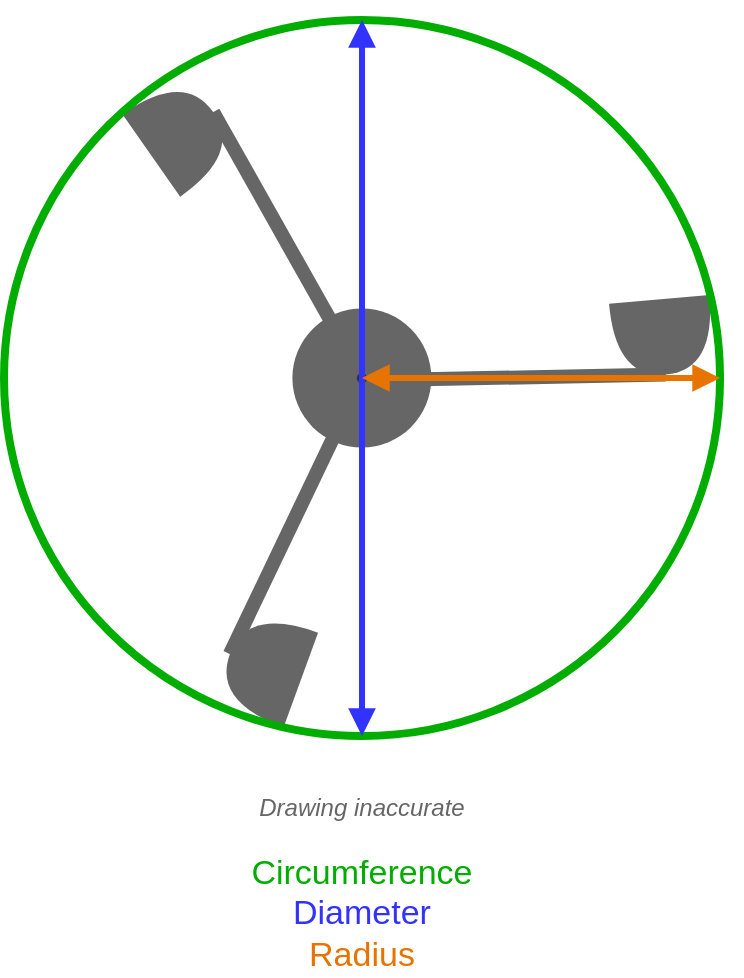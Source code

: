 <mxfile version="15.8.7" type="device" pages="4"><diagram id="dmpY903ZMqtSFZtjx5pF" name="anemometer"><mxGraphModel dx="1102" dy="865" grid="1" gridSize="10" guides="1" tooltips="1" connect="1" arrows="1" fold="1" page="1" pageScale="1" pageWidth="827" pageHeight="1169" math="0" shadow="0"><root><mxCell id="0"/><mxCell id="1" parent="0"/><mxCell id="X0RVfsLY2-Rq22pgEIE5-37" value="" style="group;rotation=-120;" parent="1" vertex="1" connectable="0"><mxGeometry x="304.242" y="450.031" width="53.448" height="42.01" as="geometry"/></mxCell><mxCell id="X0RVfsLY2-Rq22pgEIE5-38" value="" style="shape=or;whiteSpace=wrap;html=1;strokeColor=none;strokeWidth=4;fillColor=#666666;rotation=-35;" parent="X0RVfsLY2-Rq22pgEIE5-37" vertex="1"><mxGeometry y="-8.339" width="37.765" height="50.348" as="geometry"/></mxCell><mxCell id="X0RVfsLY2-Rq22pgEIE5-39" value="" style="endArrow=none;html=1;rounded=0;strokeWidth=7;strokeColor=#666666;entryX=1;entryY=0.5;entryDx=0;entryDy=0;entryPerimeter=0;endSize=6;exitX=1;exitY=0.5;exitDx=0;exitDy=0;" parent="1" target="X0RVfsLY2-Rq22pgEIE5-38" edge="1"><mxGeometry width="50" height="50" relative="1" as="geometry"><mxPoint x="402.431" y="569.369" as="sourcePoint"/><mxPoint x="211.341" y="1038.411" as="targetPoint"/><Array as="points"/></mxGeometry></mxCell><mxCell id="X0RVfsLY2-Rq22pgEIE5-3" value="" style="ellipse;whiteSpace=wrap;html=1;aspect=fixed;strokeColor=none;strokeWidth=4;fillColor=#666666;" parent="1" vertex="1"><mxGeometry x="378.193" y="554.263" width="69.487" height="69.487" as="geometry"/></mxCell><mxCell id="X0RVfsLY2-Rq22pgEIE5-4" value="" style="ellipse;whiteSpace=wrap;html=1;aspect=fixed;strokeColor=none;strokeWidth=4;fillColor=#333333;" parent="1" vertex="1"><mxGeometry x="410.398" y="586.467" width="5.222" height="5.222" as="geometry"/></mxCell><mxCell id="X0RVfsLY2-Rq22pgEIE5-44" value="" style="group;rotation=-245;" parent="1" vertex="1" connectable="0"><mxGeometry x="336.718" y="703.815" width="53.448" height="42.01" as="geometry"/></mxCell><mxCell id="X0RVfsLY2-Rq22pgEIE5-45" value="" style="shape=or;whiteSpace=wrap;html=1;strokeColor=none;strokeWidth=4;fillColor=#666666;rotation=-160;" parent="X0RVfsLY2-Rq22pgEIE5-44" vertex="1"><mxGeometry x="9.064" y="4.532" width="37.765" height="50.348" as="geometry"/></mxCell><mxCell id="X0RVfsLY2-Rq22pgEIE5-46" value="" style="endArrow=none;html=1;rounded=0;strokeWidth=7;strokeColor=#666666;entryX=1;entryY=0.5;entryDx=0;entryDy=0;entryPerimeter=0;endSize=6;exitX=1;exitY=0.5;exitDx=0;exitDy=0;" parent="1" target="X0RVfsLY2-Rq22pgEIE5-45" edge="1"><mxGeometry width="50" height="50" relative="1" as="geometry"><mxPoint x="403.184" y="609.402" as="sourcePoint"/><mxPoint x="897.147" y="496.862" as="targetPoint"/><Array as="points"/></mxGeometry></mxCell><mxCell id="X0RVfsLY2-Rq22pgEIE5-19" value="" style="group" parent="1" vertex="1" connectable="0"><mxGeometry x="536.524" y="547.465" width="53.448" height="42.01" as="geometry"/></mxCell><mxCell id="X0RVfsLY2-Rq22pgEIE5-20" value="" style="shape=or;whiteSpace=wrap;html=1;strokeColor=none;strokeWidth=4;fillColor=#666666;rotation=85;" parent="X0RVfsLY2-Rq22pgEIE5-19" vertex="1"><mxGeometry x="7.842" y="-4.169" width="37.765" height="50.348" as="geometry"/></mxCell><mxCell id="X0RVfsLY2-Rq22pgEIE5-21" value="" style="endArrow=none;html=1;rounded=0;strokeWidth=7;strokeColor=#666666;entryX=1;entryY=0.5;entryDx=0;entryDy=0;entryPerimeter=0;endSize=6;exitX=1;exitY=0.5;exitDx=0;exitDy=0;" parent="1" target="X0RVfsLY2-Rq22pgEIE5-20" edge="1"><mxGeometry width="50" height="50" relative="1" as="geometry"><mxPoint x="443.217" y="589.671" as="sourcePoint"/><mxPoint x="132.384" y="190.026" as="targetPoint"/><Array as="points"/></mxGeometry></mxCell><mxCell id="X0RVfsLY2-Rq22pgEIE5-1" value="" style="ellipse;whiteSpace=wrap;html=1;aspect=fixed;strokeColor=#00AD00;strokeWidth=4;fillColor=none;" parent="1" vertex="1"><mxGeometry x="234" y="410" width="358.01" height="358.01" as="geometry"/></mxCell><mxCell id="X0RVfsLY2-Rq22pgEIE5-49" value="&lt;font&gt;&lt;font color=&quot;#666666&quot; style=&quot;font-style: italic ; font-size: 12px&quot;&gt;Drawing inaccurate&lt;/font&gt;&lt;br&gt;&lt;br&gt;&lt;font style=&quot;font-size: 17px&quot; color=&quot;#00ad00&quot;&gt;Circumference&lt;/font&gt;&lt;font color=&quot;#009900&quot; style=&quot;font-size: 18px&quot;&gt;&lt;br&gt;&lt;/font&gt;&lt;font style=&quot;font-size: 17px&quot; color=&quot;#3333ff&quot;&gt;Diameter&lt;/font&gt;&lt;br&gt;&lt;font style=&quot;font-size: 17px&quot; color=&quot;#e87400&quot;&gt;Radius&lt;/font&gt;&lt;br&gt;&lt;/font&gt;" style="text;html=1;strokeColor=none;fillColor=none;align=center;verticalAlign=top;whiteSpace=wrap;rounded=0;" parent="1" vertex="1"><mxGeometry x="246.848" y="789.917" width="332.33" height="83.083" as="geometry"/></mxCell><mxCell id="X0RVfsLY2-Rq22pgEIE5-50" value="" style="endArrow=block;startArrow=block;html=1;rounded=0;fontSize=12;fontColor=none;endSize=6;strokeColor=#3333FF;strokeWidth=3;entryX=0.5;entryY=0;entryDx=0;entryDy=0;exitX=0.5;exitY=1;exitDx=0;exitDy=0;noLabel=1;labelBackgroundColor=none;startFill=1;endFill=1;" parent="1" source="X0RVfsLY2-Rq22pgEIE5-1" target="X0RVfsLY2-Rq22pgEIE5-1" edge="1"><mxGeometry width="50" height="50" relative="1" as="geometry"><mxPoint x="409.984" y="502.902" as="sourcePoint"/><mxPoint x="447.749" y="465.137" as="targetPoint"/></mxGeometry></mxCell><mxCell id="X0RVfsLY2-Rq22pgEIE5-51" value="" style="endArrow=block;startArrow=block;html=1;rounded=0;fontSize=12;fontColor=none;endSize=6;strokeColor=#E87400;strokeWidth=3;entryX=1;entryY=0.5;entryDx=0;entryDy=0;noLabel=1;labelBackgroundColor=none;startFill=1;endFill=1;" parent="1" target="X0RVfsLY2-Rq22pgEIE5-1" edge="1"><mxGeometry width="50" height="50" relative="1" as="geometry"><mxPoint x="413.005" y="589.007" as="sourcePoint"/><mxPoint x="420.558" y="417.553" as="targetPoint"/></mxGeometry></mxCell></root></mxGraphModel></diagram><diagram id="_HsJQ_Pob4rarpgLDHNA" name="pulses"><mxGraphModel dx="760" dy="597" grid="1" gridSize="10" guides="1" tooltips="1" connect="1" arrows="1" fold="1" page="1" pageScale="1" pageWidth="827" pageHeight="1169" math="0" shadow="0"><root><mxCell id="51ZOHnbomncXOobx5Drm-0"/><mxCell id="51ZOHnbomncXOobx5Drm-1" parent="51ZOHnbomncXOobx5Drm-0"/><mxCell id="51ZOHnbomncXOobx5Drm-2" value="&lt;font color=&quot;#3333ff&quot;&gt;HIGH&lt;/font&gt;" style="text;html=1;align=center;verticalAlign=middle;whiteSpace=wrap;rounded=0;" parent="51ZOHnbomncXOobx5Drm-1" vertex="1"><mxGeometry x="209" y="467" width="60" height="30" as="geometry"/></mxCell><mxCell id="51ZOHnbomncXOobx5Drm-3" value="" style="endArrow=none;html=1;rounded=0;strokeColor=#3333FF;strokeWidth=2;" parent="51ZOHnbomncXOobx5Drm-1" edge="1"><mxGeometry width="50" height="50" relative="1" as="geometry"><mxPoint x="279" y="497" as="sourcePoint"/><mxPoint x="199" y="497" as="targetPoint"/></mxGeometry></mxCell><mxCell id="aJa6KuddF7Cr-fQ_8Lu7-0" value="&lt;font color=&quot;#3333ff&quot;&gt;LOW&lt;/font&gt;" style="text;html=1;align=center;verticalAlign=middle;whiteSpace=wrap;rounded=0;" parent="51ZOHnbomncXOobx5Drm-1" vertex="1"><mxGeometry x="209" y="577" width="60" height="30" as="geometry"/></mxCell><mxCell id="aJa6KuddF7Cr-fQ_8Lu7-1" value="" style="endArrow=none;html=1;rounded=0;strokeColor=#3333FF;strokeWidth=2;" parent="51ZOHnbomncXOobx5Drm-1" edge="1"><mxGeometry width="50" height="50" relative="1" as="geometry"><mxPoint x="279" y="577" as="sourcePoint"/><mxPoint x="199" y="577" as="targetPoint"/></mxGeometry></mxCell><mxCell id="aJa6KuddF7Cr-fQ_8Lu7-2" value="" style="endArrow=none;html=1;rounded=0;fontColor=#3333FF;strokeColor=#000000;strokeWidth=3;" parent="51ZOHnbomncXOobx5Drm-1" edge="1"><mxGeometry width="50" height="50" relative="1" as="geometry"><mxPoint x="319" y="577" as="sourcePoint"/><mxPoint x="629" y="577" as="targetPoint"/><Array as="points"><mxPoint x="399" y="577"/><mxPoint x="399" y="497"/><mxPoint x="439" y="497"/><mxPoint x="439" y="577"/><mxPoint x="519" y="577"/><mxPoint x="519" y="497"/><mxPoint x="559" y="497"/><mxPoint x="559" y="577"/></Array></mxGeometry></mxCell><mxCell id="aJa6KuddF7Cr-fQ_8Lu7-3" value="" style="endArrow=none;html=1;rounded=0;fontColor=#3333FF;strokeColor=#E87400;strokeWidth=2;" parent="51ZOHnbomncXOobx5Drm-1" edge="1"><mxGeometry width="50" height="50" relative="1" as="geometry"><mxPoint x="360" y="602" as="sourcePoint"/><mxPoint x="360" y="472" as="targetPoint"/></mxGeometry></mxCell><mxCell id="aJa6KuddF7Cr-fQ_8Lu7-4" value="" style="endArrow=none;html=1;rounded=0;fontColor=#3333FF;strokeColor=#E87400;strokeWidth=2;" parent="51ZOHnbomncXOobx5Drm-1" edge="1"><mxGeometry width="50" height="50" relative="1" as="geometry"><mxPoint x="480" y="602" as="sourcePoint"/><mxPoint x="480" y="472" as="targetPoint"/></mxGeometry></mxCell><mxCell id="aJa6KuddF7Cr-fQ_8Lu7-5" value="" style="endArrow=none;html=1;rounded=0;fontColor=#3333FF;strokeColor=#E87400;strokeWidth=2;" parent="51ZOHnbomncXOobx5Drm-1" edge="1"><mxGeometry width="50" height="50" relative="1" as="geometry"><mxPoint x="600" y="602" as="sourcePoint"/><mxPoint x="600" y="472" as="targetPoint"/></mxGeometry></mxCell><mxCell id="aJa6KuddF7Cr-fQ_8Lu7-6" value="&lt;font color=&quot;#e87400&quot;&gt;first pulse&lt;br&gt;&lt;/font&gt;" style="text;html=1;strokeColor=none;fillColor=none;align=center;verticalAlign=middle;whiteSpace=wrap;rounded=0;fontColor=#3333FF;" parent="51ZOHnbomncXOobx5Drm-1" vertex="1"><mxGeometry x="370" y="607" width="100" height="30" as="geometry"/></mxCell><mxCell id="aJa6KuddF7Cr-fQ_8Lu7-7" value="&lt;font color=&quot;#e87400&quot;&gt;second pulse&lt;br&gt;&lt;/font&gt;" style="text;html=1;strokeColor=none;fillColor=none;align=center;verticalAlign=middle;whiteSpace=wrap;rounded=0;fontColor=#3333FF;" parent="51ZOHnbomncXOobx5Drm-1" vertex="1"><mxGeometry x="490" y="607" width="100" height="30" as="geometry"/></mxCell><mxCell id="6KPUSwr1HJj05cEhaYYA-0" value="" style="shape=flexArrow;endArrow=classic;startArrow=classic;html=1;rounded=0;fontColor=#00AD00;strokeColor=#00AD00;strokeWidth=1;shadow=0;sketch=0;endSize=6;width=8;" parent="51ZOHnbomncXOobx5Drm-1" edge="1"><mxGeometry width="100" height="100" relative="1" as="geometry"><mxPoint x="360" y="672" as="sourcePoint"/><mxPoint x="600" y="672" as="targetPoint"/></mxGeometry></mxCell><mxCell id="6KPUSwr1HJj05cEhaYYA-3" value="time" style="text;html=1;strokeColor=none;fillColor=none;align=center;verticalAlign=middle;whiteSpace=wrap;rounded=0;fontColor=#00AD00;" parent="51ZOHnbomncXOobx5Drm-1" vertex="1"><mxGeometry x="450" y="672" width="60" height="30" as="geometry"/></mxCell><mxCell id="6KPUSwr1HJj05cEhaYYA-4" value="&lt;b&gt;&lt;font style=&quot;font-size: 22px&quot; color=&quot;#000000&quot;&gt;. . .&lt;/font&gt;&lt;/b&gt;" style="text;html=1;strokeColor=none;fillColor=none;align=left;verticalAlign=bottom;whiteSpace=wrap;rounded=0;fontColor=#00AD00;" parent="51ZOHnbomncXOobx5Drm-1" vertex="1"><mxGeometry x="640" y="555" width="60" height="30" as="geometry"/></mxCell></root></mxGraphModel></diagram><diagram id="bnIz7U_5-iNpd-H2Dohd" name="calculation"><mxGraphModel dx="918" dy="721" grid="1" gridSize="10" guides="1" tooltips="1" connect="1" arrows="1" fold="1" page="1" pageScale="1" pageWidth="827" pageHeight="1169" math="0" shadow="0"><root><mxCell id="yujRtSoBskVcJC28rOMY-0"/><mxCell id="yujRtSoBskVcJC28rOMY-1" parent="yujRtSoBskVcJC28rOMY-0"/><mxCell id="yujRtSoBskVcJC28rOMY-2" value="wind speed =" style="text;html=1;strokeColor=none;fillColor=none;align=center;verticalAlign=middle;whiteSpace=wrap;rounded=0;fontSize=25;fontStyle=1;fontColor=#000000;" parent="yujRtSoBskVcJC28rOMY-1" vertex="1"><mxGeometry x="40" y="120" width="170" height="40" as="geometry"/></mxCell><mxCell id="yujRtSoBskVcJC28rOMY-3" value="pulses per rotation" style="text;html=1;strokeColor=none;fillColor=none;align=center;verticalAlign=middle;whiteSpace=wrap;rounded=0;fontSize=20;fontColor=#000000;" parent="yujRtSoBskVcJC28rOMY-1" vertex="1"><mxGeometry x="230" y="120" width="180" height="30" as="geometry"/></mxCell><mxCell id="yujRtSoBskVcJC28rOMY-4" value="" style="endArrow=none;html=1;fontSize=20;strokeWidth=2;curved=1;strokeColor=#000000;" parent="yujRtSoBskVcJC28rOMY-1" edge="1"><mxGeometry width="50" height="50" relative="1" as="geometry"><mxPoint x="240" y="160" as="sourcePoint"/><mxPoint x="240" y="80" as="targetPoint"/><Array as="points"><mxPoint x="210" y="120"/></Array></mxGeometry></mxCell><mxCell id="yujRtSoBskVcJC28rOMY-5" value="" style="endArrow=none;html=1;fontSize=20;strokeWidth=2;curved=1;strokeColor=#000000;" parent="yujRtSoBskVcJC28rOMY-1" edge="1"><mxGeometry width="50" height="50" relative="1" as="geometry"><mxPoint x="400" y="80" as="sourcePoint"/><mxPoint x="400" y="160" as="targetPoint"/><Array as="points"><mxPoint x="430" y="120"/></Array></mxGeometry></mxCell><mxCell id="yujRtSoBskVcJC28rOMY-7" value="pulses" style="text;html=1;strokeColor=none;fillColor=none;align=center;verticalAlign=middle;whiteSpace=wrap;rounded=0;fontSize=20;fontColor=#000000;" parent="yujRtSoBskVcJC28rOMY-1" vertex="1"><mxGeometry x="230" y="90" width="180" height="30" as="geometry"/></mxCell><mxCell id="yujRtSoBskVcJC28rOMY-8" value="" style="endArrow=none;html=1;fontSize=20;strokeWidth=2;curved=1;strokeColor=#000000;" parent="yujRtSoBskVcJC28rOMY-1" edge="1"><mxGeometry width="50" height="50" relative="1" as="geometry"><mxPoint x="240" y="119.6" as="sourcePoint"/><mxPoint x="400" y="120" as="targetPoint"/></mxGeometry></mxCell><mxCell id="yujRtSoBskVcJC28rOMY-10" value="time" style="text;html=1;strokeColor=none;fillColor=none;align=center;verticalAlign=middle;whiteSpace=wrap;rounded=0;fontSize=20;fontColor=#000000;" parent="yujRtSoBskVcJC28rOMY-1" vertex="1"><mxGeometry x="230" y="170" width="180" height="30" as="geometry"/></mxCell><mxCell id="yujRtSoBskVcJC28rOMY-11" value="" style="endArrow=none;html=1;fontSize=20;strokeWidth=2;curved=1;strokeColor=#000000;" parent="yujRtSoBskVcJC28rOMY-1" edge="1"><mxGeometry width="50" height="50" relative="1" as="geometry"><mxPoint x="230" y="170" as="sourcePoint"/><mxPoint x="410" y="170" as="targetPoint"/></mxGeometry></mxCell><mxCell id="yujRtSoBskVcJC28rOMY-13" value="anemometer factor" style="text;html=1;strokeColor=none;fillColor=none;align=center;verticalAlign=middle;whiteSpace=wrap;rounded=0;fontSize=20;fontColor=#000000;" parent="yujRtSoBskVcJC28rOMY-1" vertex="1"><mxGeometry x="456" y="125" width="170" height="30" as="geometry"/></mxCell><mxCell id="yujRtSoBskVcJC28rOMY-14" value="&lt;font style=&quot;font-size: 33px&quot;&gt;*&lt;/font&gt;" style="text;html=1;strokeColor=none;fillColor=none;align=center;verticalAlign=middle;whiteSpace=wrap;rounded=0;fontSize=20;fontColor=#000000;" parent="yujRtSoBskVcJC28rOMY-1" vertex="1"><mxGeometry x="420" y="110" width="36" height="80" as="geometry"/></mxCell></root></mxGraphModel></diagram><diagram id="7UPzUD_oVNjZt57VxYVz" name="color preset"><mxGraphModel dx="630" dy="494" grid="1" gridSize="10" guides="1" tooltips="1" connect="1" arrows="1" fold="1" page="1" pageScale="1" pageWidth="827" pageHeight="1169" math="0" shadow="0"><root><mxCell id="xQTN-LuMOuJPT7OwApUH-0"/><mxCell id="xQTN-LuMOuJPT7OwApUH-1" parent="xQTN-LuMOuJPT7OwApUH-0"/><mxCell id="xQTN-LuMOuJPT7OwApUH-2" value="&lt;font color=&quot;#3333ff&quot;&gt;blue&lt;br&gt;3333FF&lt;br&gt;&lt;/font&gt;" style="rounded=0;whiteSpace=wrap;html=1;fontColor=#E87400;strokeColor=none;" parent="xQTN-LuMOuJPT7OwApUH-1" vertex="1"><mxGeometry x="353" y="555" width="120" height="60" as="geometry"/></mxCell><mxCell id="xQTN-LuMOuJPT7OwApUH-5" value="&lt;font color=&quot;#00ad00&quot;&gt;green&lt;br&gt;00AD00&lt;/font&gt;" style="rounded=0;whiteSpace=wrap;html=1;fontColor=#E87400;strokeColor=none;" parent="xQTN-LuMOuJPT7OwApUH-1" vertex="1"><mxGeometry x="520" y="555" width="120" height="60" as="geometry"/></mxCell><mxCell id="xQTN-LuMOuJPT7OwApUH-6" value="orange&lt;br&gt;E87400" style="rounded=0;whiteSpace=wrap;html=1;fontColor=#E87400;strokeColor=none;" parent="xQTN-LuMOuJPT7OwApUH-1" vertex="1"><mxGeometry x="200" y="555" width="120" height="60" as="geometry"/></mxCell><mxCell id="iz6bPsUE9iMKh1QOLMeG-0" value="&lt;font color=&quot;#ffffff&quot;&gt;white&lt;br&gt;FFFFFF&lt;br&gt;&lt;/font&gt;" style="rounded=0;whiteSpace=wrap;html=1;fontColor=#E87400;strokeColor=none;" vertex="1" parent="xQTN-LuMOuJPT7OwApUH-1"><mxGeometry x="280" y="460" width="120" height="60" as="geometry"/></mxCell><mxCell id="iz6bPsUE9iMKh1QOLMeG-1" value="&lt;font color=&quot;#000000&quot;&gt;black&lt;br&gt;000000&lt;br&gt;&lt;/font&gt;" style="rounded=0;whiteSpace=wrap;html=1;fontColor=#E87400;strokeColor=none;" vertex="1" parent="xQTN-LuMOuJPT7OwApUH-1"><mxGeometry x="440" y="460" width="120" height="60" as="geometry"/></mxCell></root></mxGraphModel></diagram></mxfile>
